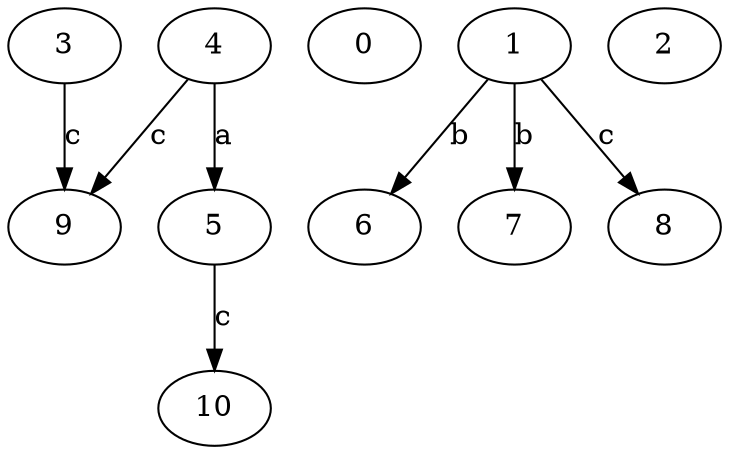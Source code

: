 strict digraph  {
3;
4;
0;
5;
6;
7;
8;
1;
9;
2;
10;
3 -> 9  [label=c];
4 -> 5  [label=a];
4 -> 9  [label=c];
5 -> 10  [label=c];
1 -> 6  [label=b];
1 -> 7  [label=b];
1 -> 8  [label=c];
}
